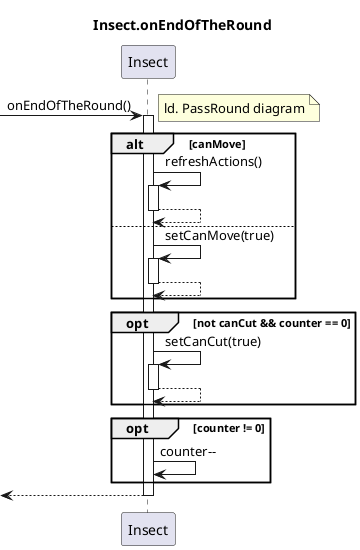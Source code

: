 @startuml Insect.onEndOfTheRound

title Insect.onEndOfTheRound

participant "Insect" as i

-> i: onEndOfTheRound()
note right: ld. PassRound diagram
activate i

alt canMove
	i -> i: refreshActions()
	activate i

	i --> i
	deactivate i
else
	i -> i: setCanMove(true)
	activate i

	i --> i
	deactivate i
end

opt not canCut && counter == 0
	i -> i: setCanCut(true)
	activate i

	i --> i
	deactivate i
end

opt counter != 0
	i -> i: counter--
end

<-- i
deactivate i

@enduml
